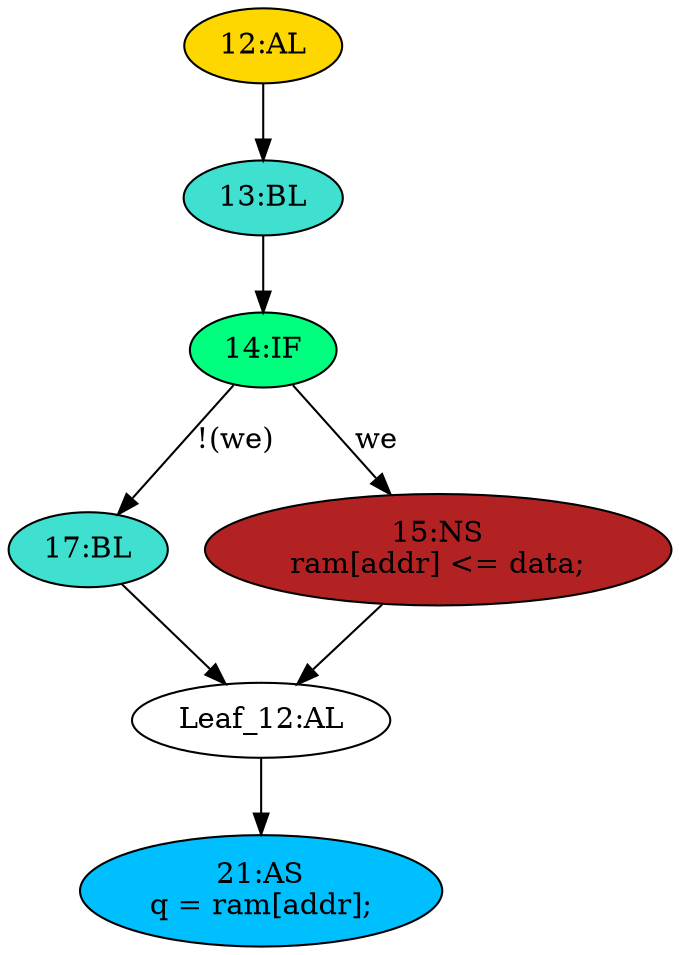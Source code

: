strict digraph "compose( ,  )" {
	node [label="\N"];
	"17:BL"	[ast="<pyverilog.vparser.ast.Block object at 0x7f45dece33d0>",
		fillcolor=turquoise,
		label="17:BL",
		statements="[]",
		style=filled,
		typ=Block];
	"Leaf_12:AL"	[def_var="['ram']",
		label="Leaf_12:AL"];
	"17:BL" -> "Leaf_12:AL"	[cond="[]",
		lineno=None];
	"13:BL"	[ast="<pyverilog.vparser.ast.Block object at 0x7f45dece3610>",
		fillcolor=turquoise,
		label="13:BL",
		statements="[]",
		style=filled,
		typ=Block];
	"14:IF"	[ast="<pyverilog.vparser.ast.IfStatement object at 0x7f45dec8ebd0>",
		fillcolor=springgreen,
		label="14:IF",
		statements="[]",
		style=filled,
		typ=IfStatement];
	"13:BL" -> "14:IF"	[cond="[]",
		lineno=None];
	"14:IF" -> "17:BL"	[cond="['we']",
		label="!(we)",
		lineno=14];
	"15:NS"	[ast="<pyverilog.vparser.ast.NonblockingSubstitution object at 0x7f45dec8ecd0>",
		fillcolor=firebrick,
		label="15:NS
ram[addr] <= data;",
		statements="[<pyverilog.vparser.ast.NonblockingSubstitution object at 0x7f45dec8ecd0>]",
		style=filled,
		typ=NonblockingSubstitution];
	"14:IF" -> "15:NS"	[cond="['we']",
		label=we,
		lineno=14];
	"21:AS"	[ast="<pyverilog.vparser.ast.Assign object at 0x7f45decf1650>",
		def_var="['q']",
		fillcolor=deepskyblue,
		label="21:AS
q = ram[addr];",
		statements="[]",
		style=filled,
		typ=Assign,
		use_var="['ram', 'addr']"];
	"15:NS" -> "Leaf_12:AL"	[cond="[]",
		lineno=None];
	"12:AL"	[ast="<pyverilog.vparser.ast.Always object at 0x7f45dece34d0>",
		clk_sens=True,
		fillcolor=gold,
		label="12:AL",
		sens="['clk']",
		statements="[]",
		style=filled,
		typ=Always,
		use_var="['we', 'data']"];
	"12:AL" -> "13:BL"	[cond="[]",
		lineno=None];
	"Leaf_12:AL" -> "21:AS";
}

